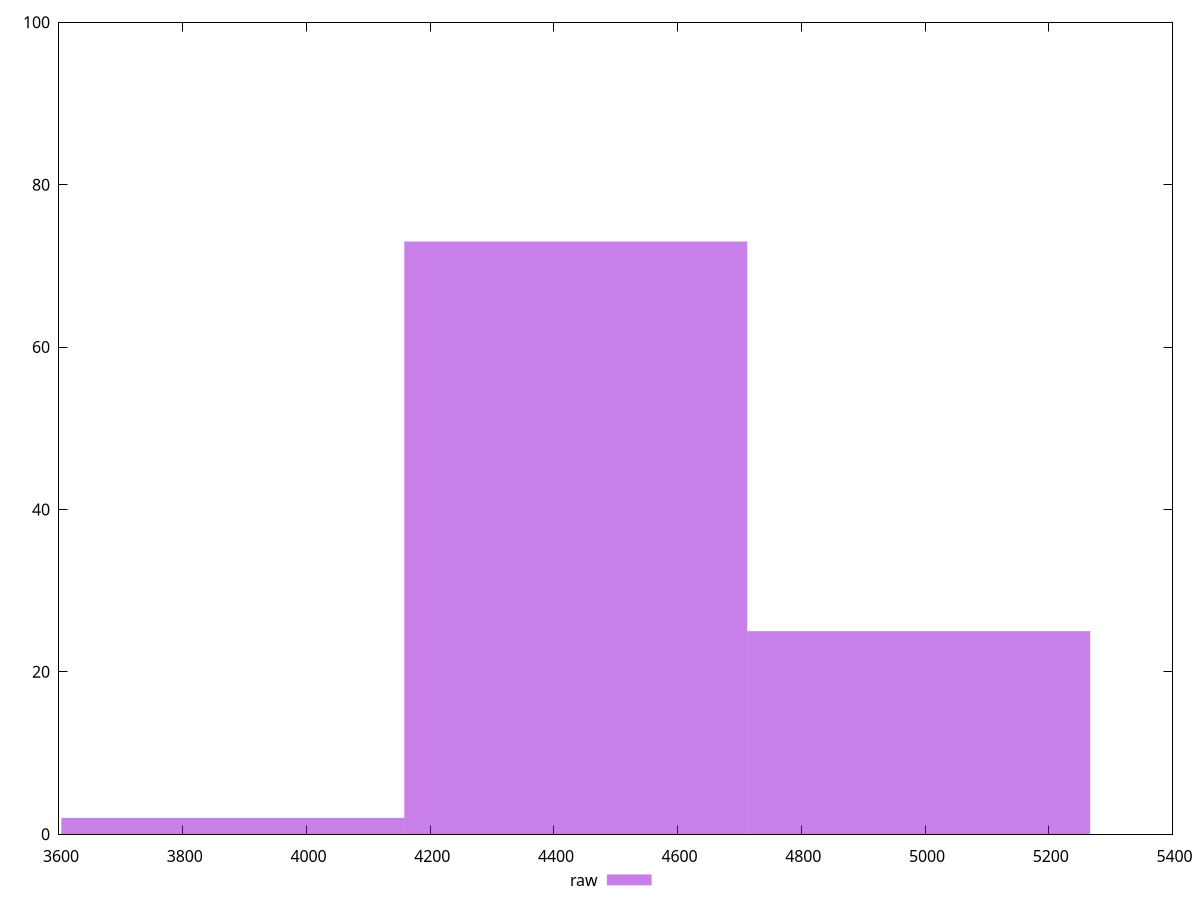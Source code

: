 reset
set terminal svg size 640, 490 enhanced background rgb 'white'
set output "reprap/speed-index/samples/pages+cached+nointeractive/raw/histogram.svg"

$raw <<EOF
4435.362421449809 73
4989.782724131035 25
3880.9421187685825 2
EOF

set key outside below
set boxwidth 554.4203026812261
set yrange [0:100]
set style fill transparent solid 0.5 noborder

plot \
  $raw title "raw" with boxes, \


reset